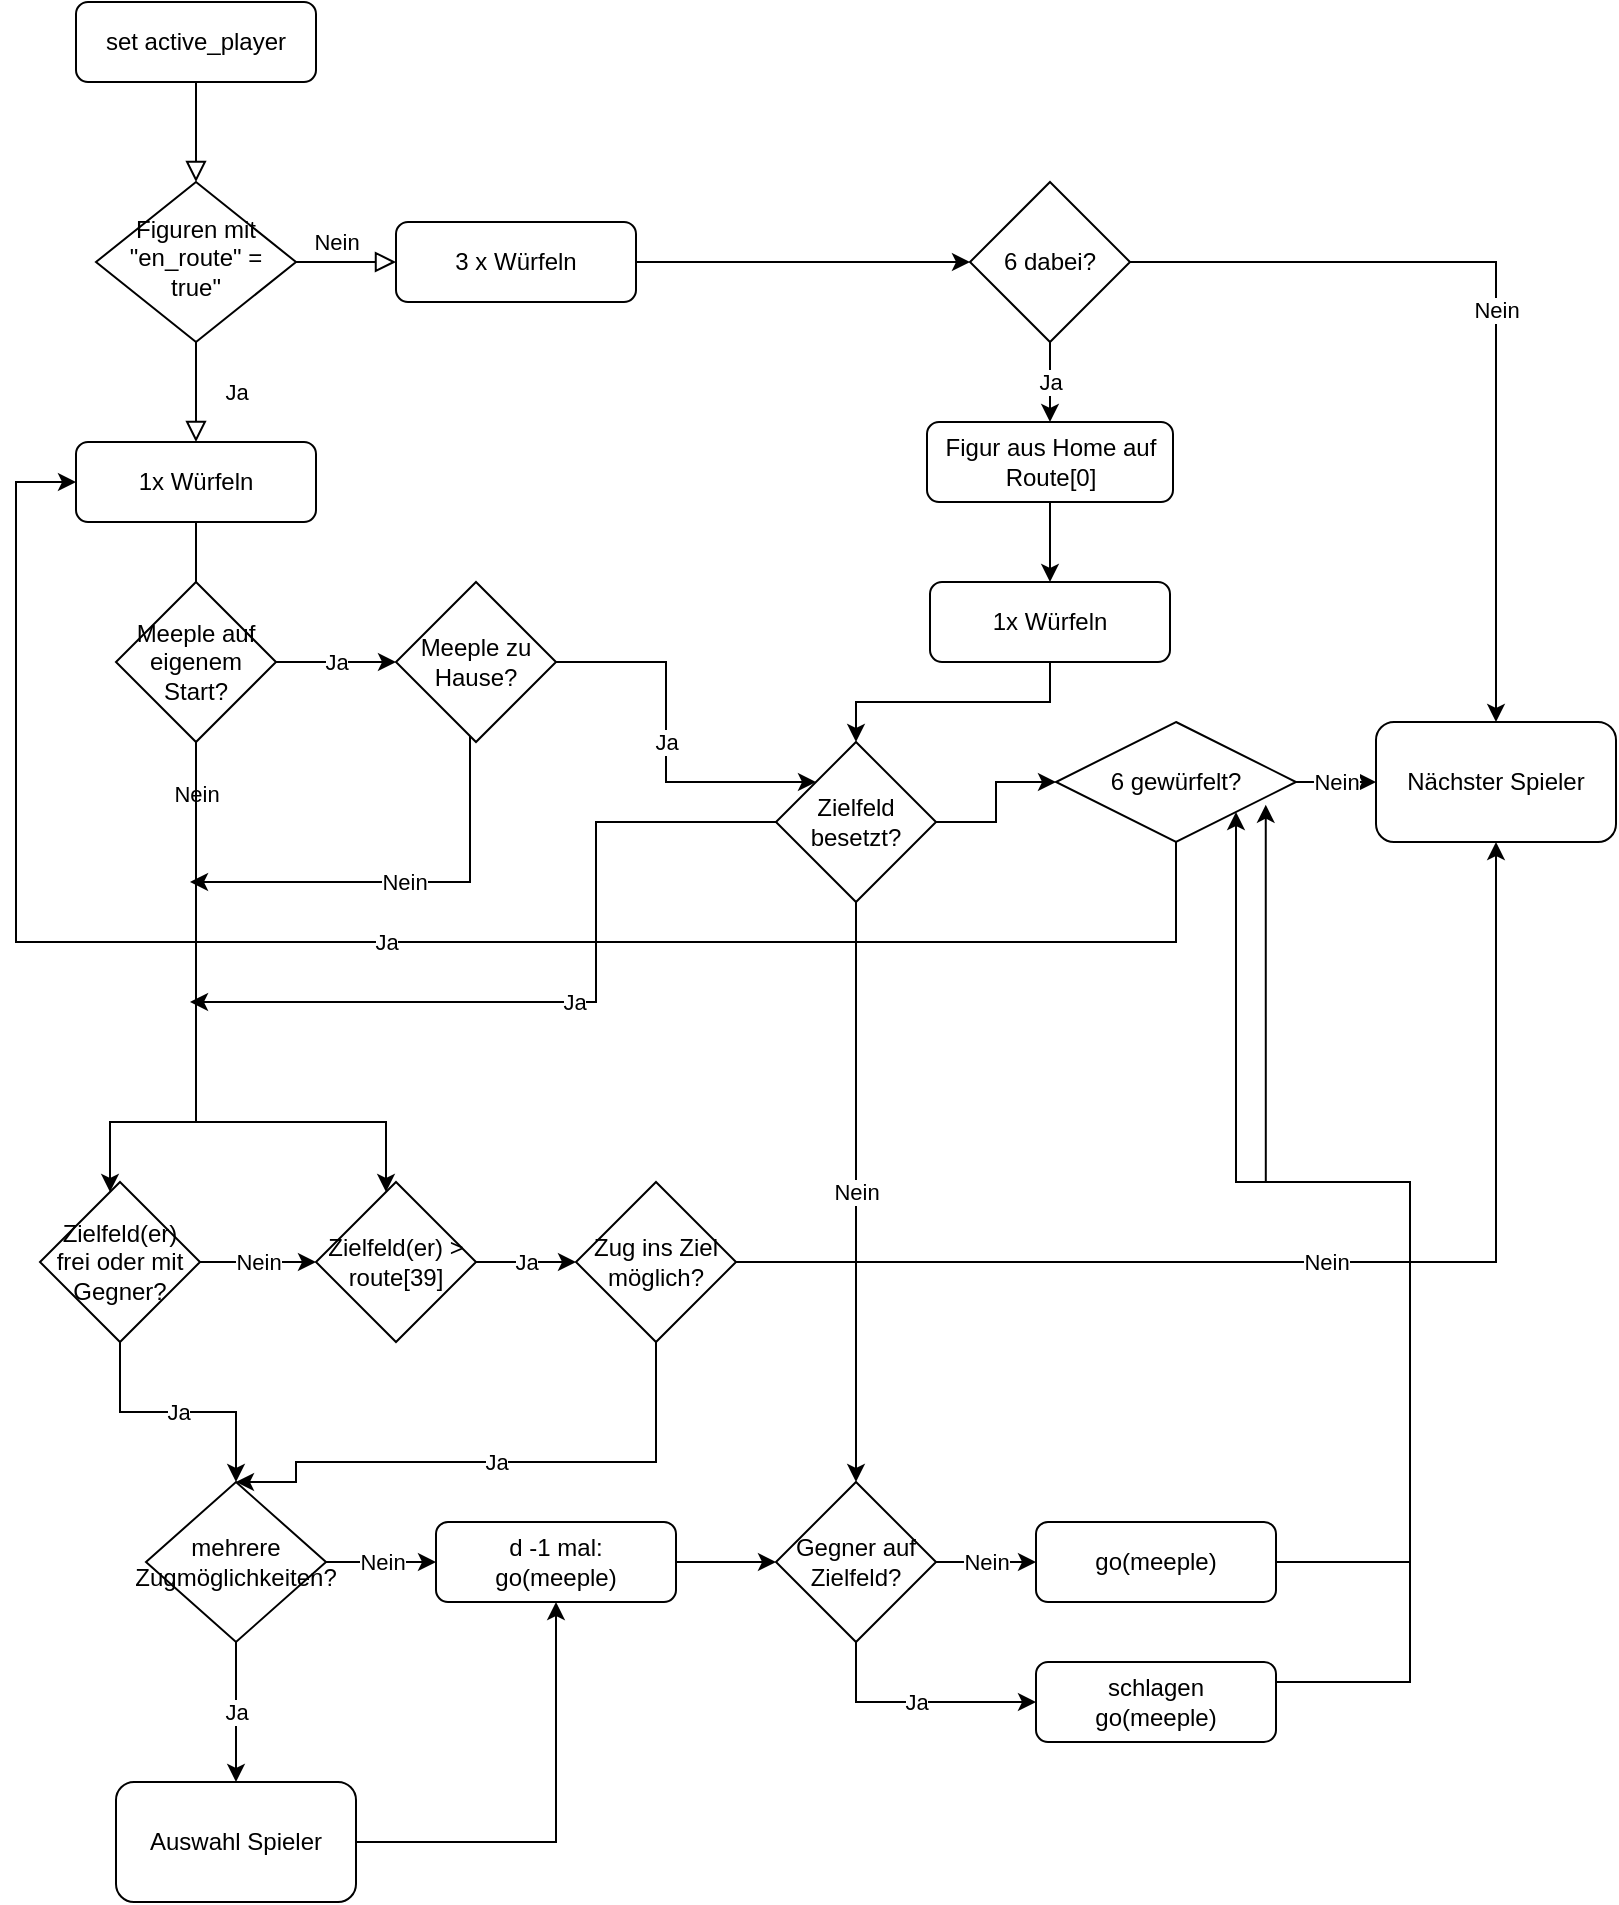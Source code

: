 <mxfile version="16.1.2" type="device"><diagram id="C5RBs43oDa-KdzZeNtuy" name="Page-1"><mxGraphModel dx="1102" dy="879" grid="1" gridSize="10" guides="1" tooltips="1" connect="1" arrows="1" fold="1" page="1" pageScale="1" pageWidth="827" pageHeight="1169" math="0" shadow="0"><root><mxCell id="WIyWlLk6GJQsqaUBKTNV-0"/><mxCell id="WIyWlLk6GJQsqaUBKTNV-1" parent="WIyWlLk6GJQsqaUBKTNV-0"/><mxCell id="WIyWlLk6GJQsqaUBKTNV-2" value="" style="rounded=0;html=1;jettySize=auto;orthogonalLoop=1;fontSize=11;endArrow=block;endFill=0;endSize=8;strokeWidth=1;shadow=0;labelBackgroundColor=none;edgeStyle=orthogonalEdgeStyle;" parent="WIyWlLk6GJQsqaUBKTNV-1" source="WIyWlLk6GJQsqaUBKTNV-3" target="WIyWlLk6GJQsqaUBKTNV-6" edge="1"><mxGeometry relative="1" as="geometry"/></mxCell><mxCell id="WIyWlLk6GJQsqaUBKTNV-3" value="set active_player" style="rounded=1;whiteSpace=wrap;html=1;fontSize=12;glass=0;strokeWidth=1;shadow=0;" parent="WIyWlLk6GJQsqaUBKTNV-1" vertex="1"><mxGeometry x="43" y="40" width="120" height="40" as="geometry"/></mxCell><mxCell id="WIyWlLk6GJQsqaUBKTNV-4" value="Ja" style="rounded=0;html=1;jettySize=auto;orthogonalLoop=1;fontSize=11;endArrow=block;endFill=0;endSize=8;strokeWidth=1;shadow=0;labelBackgroundColor=none;edgeStyle=orthogonalEdgeStyle;entryX=0.5;entryY=0;entryDx=0;entryDy=0;" parent="WIyWlLk6GJQsqaUBKTNV-1" source="WIyWlLk6GJQsqaUBKTNV-6" target="Yjl90THxbmPZAFS3JeIL-5" edge="1"><mxGeometry y="20" relative="1" as="geometry"><mxPoint as="offset"/><mxPoint x="103" y="290" as="targetPoint"/></mxGeometry></mxCell><mxCell id="WIyWlLk6GJQsqaUBKTNV-5" value="Nein" style="edgeStyle=orthogonalEdgeStyle;rounded=0;html=1;jettySize=auto;orthogonalLoop=1;fontSize=11;endArrow=block;endFill=0;endSize=8;strokeWidth=1;shadow=0;labelBackgroundColor=none;" parent="WIyWlLk6GJQsqaUBKTNV-1" source="WIyWlLk6GJQsqaUBKTNV-6" target="WIyWlLk6GJQsqaUBKTNV-7" edge="1"><mxGeometry x="-0.2" y="10" relative="1" as="geometry"><mxPoint as="offset"/></mxGeometry></mxCell><mxCell id="WIyWlLk6GJQsqaUBKTNV-6" value="Figuren mit&lt;br&gt;&quot;en_route&quot; = true&quot;" style="rhombus;whiteSpace=wrap;html=1;shadow=0;fontFamily=Helvetica;fontSize=12;align=center;strokeWidth=1;spacing=6;spacingTop=-4;" parent="WIyWlLk6GJQsqaUBKTNV-1" vertex="1"><mxGeometry x="53" y="130" width="100" height="80" as="geometry"/></mxCell><mxCell id="Yjl90THxbmPZAFS3JeIL-2" style="edgeStyle=orthogonalEdgeStyle;rounded=0;orthogonalLoop=1;jettySize=auto;html=1;" parent="WIyWlLk6GJQsqaUBKTNV-1" source="WIyWlLk6GJQsqaUBKTNV-7" target="Yjl90THxbmPZAFS3JeIL-0" edge="1"><mxGeometry relative="1" as="geometry"/></mxCell><mxCell id="WIyWlLk6GJQsqaUBKTNV-7" value="3 x Würfeln" style="rounded=1;whiteSpace=wrap;html=1;fontSize=12;glass=0;strokeWidth=1;shadow=0;" parent="WIyWlLk6GJQsqaUBKTNV-1" vertex="1"><mxGeometry x="203" y="150" width="120" height="40" as="geometry"/></mxCell><mxCell id="Yjl90THxbmPZAFS3JeIL-73" value="Nein" style="edgeStyle=orthogonalEdgeStyle;rounded=0;orthogonalLoop=1;jettySize=auto;html=1;" parent="WIyWlLk6GJQsqaUBKTNV-1" source="Yjl90THxbmPZAFS3JeIL-0" target="Yjl90THxbmPZAFS3JeIL-57" edge="1"><mxGeometry relative="1" as="geometry"/></mxCell><mxCell id="Yjl90THxbmPZAFS3JeIL-74" value="Ja" style="edgeStyle=orthogonalEdgeStyle;rounded=0;orthogonalLoop=1;jettySize=auto;html=1;" parent="WIyWlLk6GJQsqaUBKTNV-1" source="Yjl90THxbmPZAFS3JeIL-0" target="Yjl90THxbmPZAFS3JeIL-3" edge="1"><mxGeometry relative="1" as="geometry"/></mxCell><mxCell id="Yjl90THxbmPZAFS3JeIL-0" value="6 dabei?" style="rhombus;whiteSpace=wrap;html=1;" parent="WIyWlLk6GJQsqaUBKTNV-1" vertex="1"><mxGeometry x="490" y="130" width="80" height="80" as="geometry"/></mxCell><mxCell id="v-ku0UtnENjub5z1Gaku-1" style="edgeStyle=orthogonalEdgeStyle;rounded=0;orthogonalLoop=1;jettySize=auto;html=1;" edge="1" parent="WIyWlLk6GJQsqaUBKTNV-1" source="Yjl90THxbmPZAFS3JeIL-3" target="Yjl90THxbmPZAFS3JeIL-49"><mxGeometry relative="1" as="geometry"/></mxCell><mxCell id="Yjl90THxbmPZAFS3JeIL-3" value="Figur aus Home auf Route[0]" style="rounded=1;whiteSpace=wrap;html=1;" parent="WIyWlLk6GJQsqaUBKTNV-1" vertex="1"><mxGeometry x="468.5" y="250" width="123" height="40" as="geometry"/></mxCell><mxCell id="Yjl90THxbmPZAFS3JeIL-20" style="edgeStyle=orthogonalEdgeStyle;rounded=0;orthogonalLoop=1;jettySize=auto;html=1;startArrow=none;" parent="WIyWlLk6GJQsqaUBKTNV-1" source="Yjl90THxbmPZAFS3JeIL-45" edge="1"><mxGeometry relative="1" as="geometry"><mxPoint x="103" y="390" as="targetPoint"/></mxGeometry></mxCell><mxCell id="Yjl90THxbmPZAFS3JeIL-5" value="1x Würfeln" style="rounded=1;whiteSpace=wrap;html=1;" parent="WIyWlLk6GJQsqaUBKTNV-1" vertex="1"><mxGeometry x="43" y="260" width="120" height="40" as="geometry"/></mxCell><mxCell id="Yjl90THxbmPZAFS3JeIL-10" value="Nein" style="edgeStyle=orthogonalEdgeStyle;rounded=0;orthogonalLoop=1;jettySize=auto;html=1;" parent="WIyWlLk6GJQsqaUBKTNV-1" source="Yjl90THxbmPZAFS3JeIL-7" target="Yjl90THxbmPZAFS3JeIL-9" edge="1"><mxGeometry relative="1" as="geometry"/></mxCell><mxCell id="Yjl90THxbmPZAFS3JeIL-16" value="Ja" style="edgeStyle=orthogonalEdgeStyle;rounded=0;orthogonalLoop=1;jettySize=auto;html=1;" parent="WIyWlLk6GJQsqaUBKTNV-1" source="Yjl90THxbmPZAFS3JeIL-7" target="Yjl90THxbmPZAFS3JeIL-15" edge="1"><mxGeometry relative="1" as="geometry"/></mxCell><mxCell id="Yjl90THxbmPZAFS3JeIL-7" value="mehrere Zugmöglichkeiten?" style="rhombus;whiteSpace=wrap;html=1;" parent="WIyWlLk6GJQsqaUBKTNV-1" vertex="1"><mxGeometry x="78" y="780" width="90" height="80" as="geometry"/></mxCell><mxCell id="Yjl90THxbmPZAFS3JeIL-12" style="edgeStyle=orthogonalEdgeStyle;rounded=0;orthogonalLoop=1;jettySize=auto;html=1;" parent="WIyWlLk6GJQsqaUBKTNV-1" source="Yjl90THxbmPZAFS3JeIL-9" target="Yjl90THxbmPZAFS3JeIL-11" edge="1"><mxGeometry relative="1" as="geometry"/></mxCell><mxCell id="Yjl90THxbmPZAFS3JeIL-9" value="d -1 mal:&lt;br&gt;go(meeple)" style="rounded=1;whiteSpace=wrap;html=1;" parent="WIyWlLk6GJQsqaUBKTNV-1" vertex="1"><mxGeometry x="223" y="800" width="120" height="40" as="geometry"/></mxCell><mxCell id="Yjl90THxbmPZAFS3JeIL-14" value="Nein" style="edgeStyle=orthogonalEdgeStyle;rounded=0;orthogonalLoop=1;jettySize=auto;html=1;exitX=1;exitY=0.5;exitDx=0;exitDy=0;" parent="WIyWlLk6GJQsqaUBKTNV-1" source="Yjl90THxbmPZAFS3JeIL-11" target="Yjl90THxbmPZAFS3JeIL-13" edge="1"><mxGeometry relative="1" as="geometry"/></mxCell><mxCell id="Yjl90THxbmPZAFS3JeIL-81" value="Ja" style="edgeStyle=orthogonalEdgeStyle;rounded=0;orthogonalLoop=1;jettySize=auto;html=1;entryX=0;entryY=0.5;entryDx=0;entryDy=0;exitX=0.5;exitY=1;exitDx=0;exitDy=0;" parent="WIyWlLk6GJQsqaUBKTNV-1" source="Yjl90THxbmPZAFS3JeIL-11" target="Yjl90THxbmPZAFS3JeIL-80" edge="1"><mxGeometry relative="1" as="geometry"/></mxCell><mxCell id="Yjl90THxbmPZAFS3JeIL-11" value="Gegner auf Zielfeld?" style="rhombus;whiteSpace=wrap;html=1;" parent="WIyWlLk6GJQsqaUBKTNV-1" vertex="1"><mxGeometry x="393" y="780" width="80" height="80" as="geometry"/></mxCell><mxCell id="Yjl90THxbmPZAFS3JeIL-82" style="edgeStyle=orthogonalEdgeStyle;rounded=0;orthogonalLoop=1;jettySize=auto;html=1;entryX=1;entryY=1;entryDx=0;entryDy=0;exitX=1;exitY=0.5;exitDx=0;exitDy=0;" parent="WIyWlLk6GJQsqaUBKTNV-1" source="Yjl90THxbmPZAFS3JeIL-13" target="Yjl90THxbmPZAFS3JeIL-22" edge="1"><mxGeometry relative="1" as="geometry"><mxPoint x="650" y="820" as="sourcePoint"/><Array as="points"><mxPoint x="710" y="820"/><mxPoint x="710" y="630"/><mxPoint x="623" y="630"/></Array></mxGeometry></mxCell><mxCell id="Yjl90THxbmPZAFS3JeIL-13" value="go(meeple)" style="rounded=1;whiteSpace=wrap;html=1;" parent="WIyWlLk6GJQsqaUBKTNV-1" vertex="1"><mxGeometry x="523" y="800" width="120" height="40" as="geometry"/></mxCell><mxCell id="Yjl90THxbmPZAFS3JeIL-17" style="edgeStyle=orthogonalEdgeStyle;rounded=0;orthogonalLoop=1;jettySize=auto;html=1;entryX=0.5;entryY=1;entryDx=0;entryDy=0;entryPerimeter=0;" parent="WIyWlLk6GJQsqaUBKTNV-1" source="Yjl90THxbmPZAFS3JeIL-15" target="Yjl90THxbmPZAFS3JeIL-9" edge="1"><mxGeometry relative="1" as="geometry"><mxPoint x="283" y="850" as="targetPoint"/></mxGeometry></mxCell><mxCell id="Yjl90THxbmPZAFS3JeIL-15" value="Auswahl Spieler" style="rounded=1;whiteSpace=wrap;html=1;" parent="WIyWlLk6GJQsqaUBKTNV-1" vertex="1"><mxGeometry x="63" y="930" width="120" height="60" as="geometry"/></mxCell><mxCell id="Yjl90THxbmPZAFS3JeIL-56" value="Ja" style="edgeStyle=orthogonalEdgeStyle;rounded=0;orthogonalLoop=1;jettySize=auto;html=1;entryX=0;entryY=0.5;entryDx=0;entryDy=0;exitX=0.5;exitY=1;exitDx=0;exitDy=0;" parent="WIyWlLk6GJQsqaUBKTNV-1" source="Yjl90THxbmPZAFS3JeIL-22" target="Yjl90THxbmPZAFS3JeIL-5" edge="1"><mxGeometry relative="1" as="geometry"><mxPoint x="3" y="330" as="targetPoint"/><Array as="points"><mxPoint x="593" y="510"/><mxPoint x="13" y="510"/><mxPoint x="13" y="280"/></Array></mxGeometry></mxCell><mxCell id="Yjl90THxbmPZAFS3JeIL-58" value="Nein" style="edgeStyle=orthogonalEdgeStyle;rounded=0;orthogonalLoop=1;jettySize=auto;html=1;" parent="WIyWlLk6GJQsqaUBKTNV-1" source="Yjl90THxbmPZAFS3JeIL-22" target="Yjl90THxbmPZAFS3JeIL-57" edge="1"><mxGeometry relative="1" as="geometry"/></mxCell><mxCell id="Yjl90THxbmPZAFS3JeIL-22" value="6 gewürfelt?" style="rhombus;whiteSpace=wrap;html=1;" parent="WIyWlLk6GJQsqaUBKTNV-1" vertex="1"><mxGeometry x="533" y="400" width="120" height="60" as="geometry"/></mxCell><mxCell id="Yjl90THxbmPZAFS3JeIL-53" style="edgeStyle=orthogonalEdgeStyle;rounded=0;orthogonalLoop=1;jettySize=auto;html=1;exitX=1;exitY=0.5;exitDx=0;exitDy=0;" parent="WIyWlLk6GJQsqaUBKTNV-1" source="Yjl90THxbmPZAFS3JeIL-42" edge="1" target="Yjl90THxbmPZAFS3JeIL-22"><mxGeometry relative="1" as="geometry"><mxPoint x="503" y="450" as="targetPoint"/></mxGeometry></mxCell><mxCell id="Yjl90THxbmPZAFS3JeIL-55" value="Nein" style="edgeStyle=orthogonalEdgeStyle;rounded=0;orthogonalLoop=1;jettySize=auto;html=1;" parent="WIyWlLk6GJQsqaUBKTNV-1" source="Yjl90THxbmPZAFS3JeIL-42" target="Yjl90THxbmPZAFS3JeIL-11" edge="1"><mxGeometry relative="1" as="geometry"><mxPoint x="373" y="430" as="targetPoint"/></mxGeometry></mxCell><mxCell id="Yjl90THxbmPZAFS3JeIL-77" value="Ja" style="edgeStyle=orthogonalEdgeStyle;rounded=0;orthogonalLoop=1;jettySize=auto;html=1;" parent="WIyWlLk6GJQsqaUBKTNV-1" source="Yjl90THxbmPZAFS3JeIL-42" edge="1"><mxGeometry relative="1" as="geometry"><mxPoint x="100" y="540" as="targetPoint"/><Array as="points"><mxPoint x="303" y="540"/></Array></mxGeometry></mxCell><mxCell id="Yjl90THxbmPZAFS3JeIL-42" value="Zielfeld&lt;br&gt;besetzt?" style="rhombus;whiteSpace=wrap;html=1;" parent="WIyWlLk6GJQsqaUBKTNV-1" vertex="1"><mxGeometry x="393" y="410" width="80" height="80" as="geometry"/></mxCell><mxCell id="Yjl90THxbmPZAFS3JeIL-61" value="Ja" style="edgeStyle=orthogonalEdgeStyle;rounded=0;orthogonalLoop=1;jettySize=auto;html=1;" parent="WIyWlLk6GJQsqaUBKTNV-1" source="Yjl90THxbmPZAFS3JeIL-43" target="Yjl90THxbmPZAFS3JeIL-44" edge="1"><mxGeometry relative="1" as="geometry"/></mxCell><mxCell id="Yjl90THxbmPZAFS3JeIL-43" value="Zielfeld(er) &amp;gt; route[39]" style="rhombus;whiteSpace=wrap;html=1;" parent="WIyWlLk6GJQsqaUBKTNV-1" vertex="1"><mxGeometry x="163" y="630" width="80" height="80" as="geometry"/></mxCell><mxCell id="Yjl90THxbmPZAFS3JeIL-69" value="Nein" style="edgeStyle=orthogonalEdgeStyle;rounded=0;orthogonalLoop=1;jettySize=auto;html=1;" parent="WIyWlLk6GJQsqaUBKTNV-1" source="Yjl90THxbmPZAFS3JeIL-44" target="Yjl90THxbmPZAFS3JeIL-57" edge="1"><mxGeometry relative="1" as="geometry"/></mxCell><mxCell id="Yjl90THxbmPZAFS3JeIL-84" value="Ja" style="edgeStyle=orthogonalEdgeStyle;rounded=0;orthogonalLoop=1;jettySize=auto;html=1;entryX=0.5;entryY=0;entryDx=0;entryDy=0;" parent="WIyWlLk6GJQsqaUBKTNV-1" source="Yjl90THxbmPZAFS3JeIL-44" target="Yjl90THxbmPZAFS3JeIL-7" edge="1"><mxGeometry relative="1" as="geometry"><Array as="points"><mxPoint x="333" y="770"/><mxPoint x="153" y="770"/><mxPoint x="153" y="780"/></Array></mxGeometry></mxCell><mxCell id="Yjl90THxbmPZAFS3JeIL-44" value="Zug ins Ziel möglich?" style="rhombus;whiteSpace=wrap;html=1;" parent="WIyWlLk6GJQsqaUBKTNV-1" vertex="1"><mxGeometry x="293" y="630" width="80" height="80" as="geometry"/></mxCell><mxCell id="Yjl90THxbmPZAFS3JeIL-63" value="Nein" style="edgeStyle=orthogonalEdgeStyle;rounded=0;orthogonalLoop=1;jettySize=auto;html=1;" parent="WIyWlLk6GJQsqaUBKTNV-1" source="Yjl90THxbmPZAFS3JeIL-45" target="Yjl90THxbmPZAFS3JeIL-59" edge="1"><mxGeometry x="-0.807" relative="1" as="geometry"><Array as="points"><mxPoint x="103" y="600"/><mxPoint x="60" y="600"/></Array><mxPoint as="offset"/></mxGeometry></mxCell><mxCell id="Yjl90THxbmPZAFS3JeIL-66" style="edgeStyle=orthogonalEdgeStyle;rounded=0;orthogonalLoop=1;jettySize=auto;html=1;" parent="WIyWlLk6GJQsqaUBKTNV-1" source="Yjl90THxbmPZAFS3JeIL-45" target="Yjl90THxbmPZAFS3JeIL-43" edge="1"><mxGeometry relative="1" as="geometry"><mxPoint x="220" y="580" as="targetPoint"/><Array as="points"><mxPoint x="103" y="600"/><mxPoint x="198" y="600"/></Array></mxGeometry></mxCell><mxCell id="Yjl90THxbmPZAFS3JeIL-51" style="edgeStyle=orthogonalEdgeStyle;rounded=0;orthogonalLoop=1;jettySize=auto;html=1;" parent="WIyWlLk6GJQsqaUBKTNV-1" source="Yjl90THxbmPZAFS3JeIL-49" target="Yjl90THxbmPZAFS3JeIL-42" edge="1"><mxGeometry relative="1" as="geometry"/></mxCell><mxCell id="Yjl90THxbmPZAFS3JeIL-49" value="1x Würfeln" style="rounded=1;whiteSpace=wrap;html=1;" parent="WIyWlLk6GJQsqaUBKTNV-1" vertex="1"><mxGeometry x="470" y="330" width="120" height="40" as="geometry"/></mxCell><mxCell id="Yjl90THxbmPZAFS3JeIL-57" value="Nächster Spieler" style="rounded=1;whiteSpace=wrap;html=1;" parent="WIyWlLk6GJQsqaUBKTNV-1" vertex="1"><mxGeometry x="693" y="400" width="120" height="60" as="geometry"/></mxCell><mxCell id="Yjl90THxbmPZAFS3JeIL-68" value="Nein" style="edgeStyle=orthogonalEdgeStyle;rounded=0;orthogonalLoop=1;jettySize=auto;html=1;" parent="WIyWlLk6GJQsqaUBKTNV-1" source="Yjl90THxbmPZAFS3JeIL-59" target="Yjl90THxbmPZAFS3JeIL-43" edge="1"><mxGeometry relative="1" as="geometry"/></mxCell><mxCell id="Yjl90THxbmPZAFS3JeIL-85" value="Ja" style="edgeStyle=orthogonalEdgeStyle;rounded=0;orthogonalLoop=1;jettySize=auto;html=1;" parent="WIyWlLk6GJQsqaUBKTNV-1" source="Yjl90THxbmPZAFS3JeIL-59" target="Yjl90THxbmPZAFS3JeIL-7" edge="1"><mxGeometry relative="1" as="geometry"/></mxCell><mxCell id="Yjl90THxbmPZAFS3JeIL-59" value="Zielfeld(er)&lt;br&gt;frei oder mit Gegner?" style="rhombus;whiteSpace=wrap;html=1;" parent="WIyWlLk6GJQsqaUBKTNV-1" vertex="1"><mxGeometry x="25" y="630" width="80" height="80" as="geometry"/></mxCell><mxCell id="Yjl90THxbmPZAFS3JeIL-83" style="edgeStyle=orthogonalEdgeStyle;rounded=0;orthogonalLoop=1;jettySize=auto;html=1;entryX=0.874;entryY=0.689;entryDx=0;entryDy=0;entryPerimeter=0;exitX=1;exitY=0.25;exitDx=0;exitDy=0;" parent="WIyWlLk6GJQsqaUBKTNV-1" source="Yjl90THxbmPZAFS3JeIL-80" target="Yjl90THxbmPZAFS3JeIL-22" edge="1"><mxGeometry relative="1" as="geometry"><Array as="points"><mxPoint x="710" y="880"/><mxPoint x="710" y="630"/><mxPoint x="638" y="630"/></Array></mxGeometry></mxCell><mxCell id="Yjl90THxbmPZAFS3JeIL-80" value="schlagen&lt;br&gt;go(meeple)" style="rounded=1;whiteSpace=wrap;html=1;" parent="WIyWlLk6GJQsqaUBKTNV-1" vertex="1"><mxGeometry x="523" y="870" width="120" height="40" as="geometry"/></mxCell><mxCell id="v-ku0UtnENjub5z1Gaku-4" value="Ja" style="edgeStyle=orthogonalEdgeStyle;rounded=0;orthogonalLoop=1;jettySize=auto;html=1;entryX=0;entryY=0;entryDx=0;entryDy=0;" edge="1" parent="WIyWlLk6GJQsqaUBKTNV-1" source="v-ku0UtnENjub5z1Gaku-0" target="Yjl90THxbmPZAFS3JeIL-42"><mxGeometry relative="1" as="geometry"/></mxCell><mxCell id="v-ku0UtnENjub5z1Gaku-6" value="Nein" style="edgeStyle=orthogonalEdgeStyle;rounded=0;orthogonalLoop=1;jettySize=auto;html=1;" edge="1" parent="WIyWlLk6GJQsqaUBKTNV-1" source="v-ku0UtnENjub5z1Gaku-0"><mxGeometry relative="1" as="geometry"><mxPoint x="100" y="480" as="targetPoint"/><Array as="points"><mxPoint x="240" y="480"/></Array></mxGeometry></mxCell><mxCell id="v-ku0UtnENjub5z1Gaku-0" value="Meeple zu Hause?" style="rhombus;whiteSpace=wrap;html=1;" vertex="1" parent="WIyWlLk6GJQsqaUBKTNV-1"><mxGeometry x="203" y="330" width="80" height="80" as="geometry"/></mxCell><mxCell id="v-ku0UtnENjub5z1Gaku-3" value="Ja" style="edgeStyle=orthogonalEdgeStyle;rounded=0;orthogonalLoop=1;jettySize=auto;html=1;" edge="1" parent="WIyWlLk6GJQsqaUBKTNV-1" source="Yjl90THxbmPZAFS3JeIL-45" target="v-ku0UtnENjub5z1Gaku-0"><mxGeometry relative="1" as="geometry"/></mxCell><mxCell id="Yjl90THxbmPZAFS3JeIL-45" value="Meeple auf eigenem Start?" style="rhombus;whiteSpace=wrap;html=1;" parent="WIyWlLk6GJQsqaUBKTNV-1" vertex="1"><mxGeometry x="63" y="330" width="80" height="80" as="geometry"/></mxCell><mxCell id="v-ku0UtnENjub5z1Gaku-2" value="" style="edgeStyle=orthogonalEdgeStyle;rounded=0;orthogonalLoop=1;jettySize=auto;html=1;endArrow=none;" edge="1" parent="WIyWlLk6GJQsqaUBKTNV-1" source="Yjl90THxbmPZAFS3JeIL-5" target="Yjl90THxbmPZAFS3JeIL-45"><mxGeometry relative="1" as="geometry"><mxPoint x="103" y="390" as="targetPoint"/><mxPoint x="103" y="300" as="sourcePoint"/></mxGeometry></mxCell></root></mxGraphModel></diagram></mxfile>